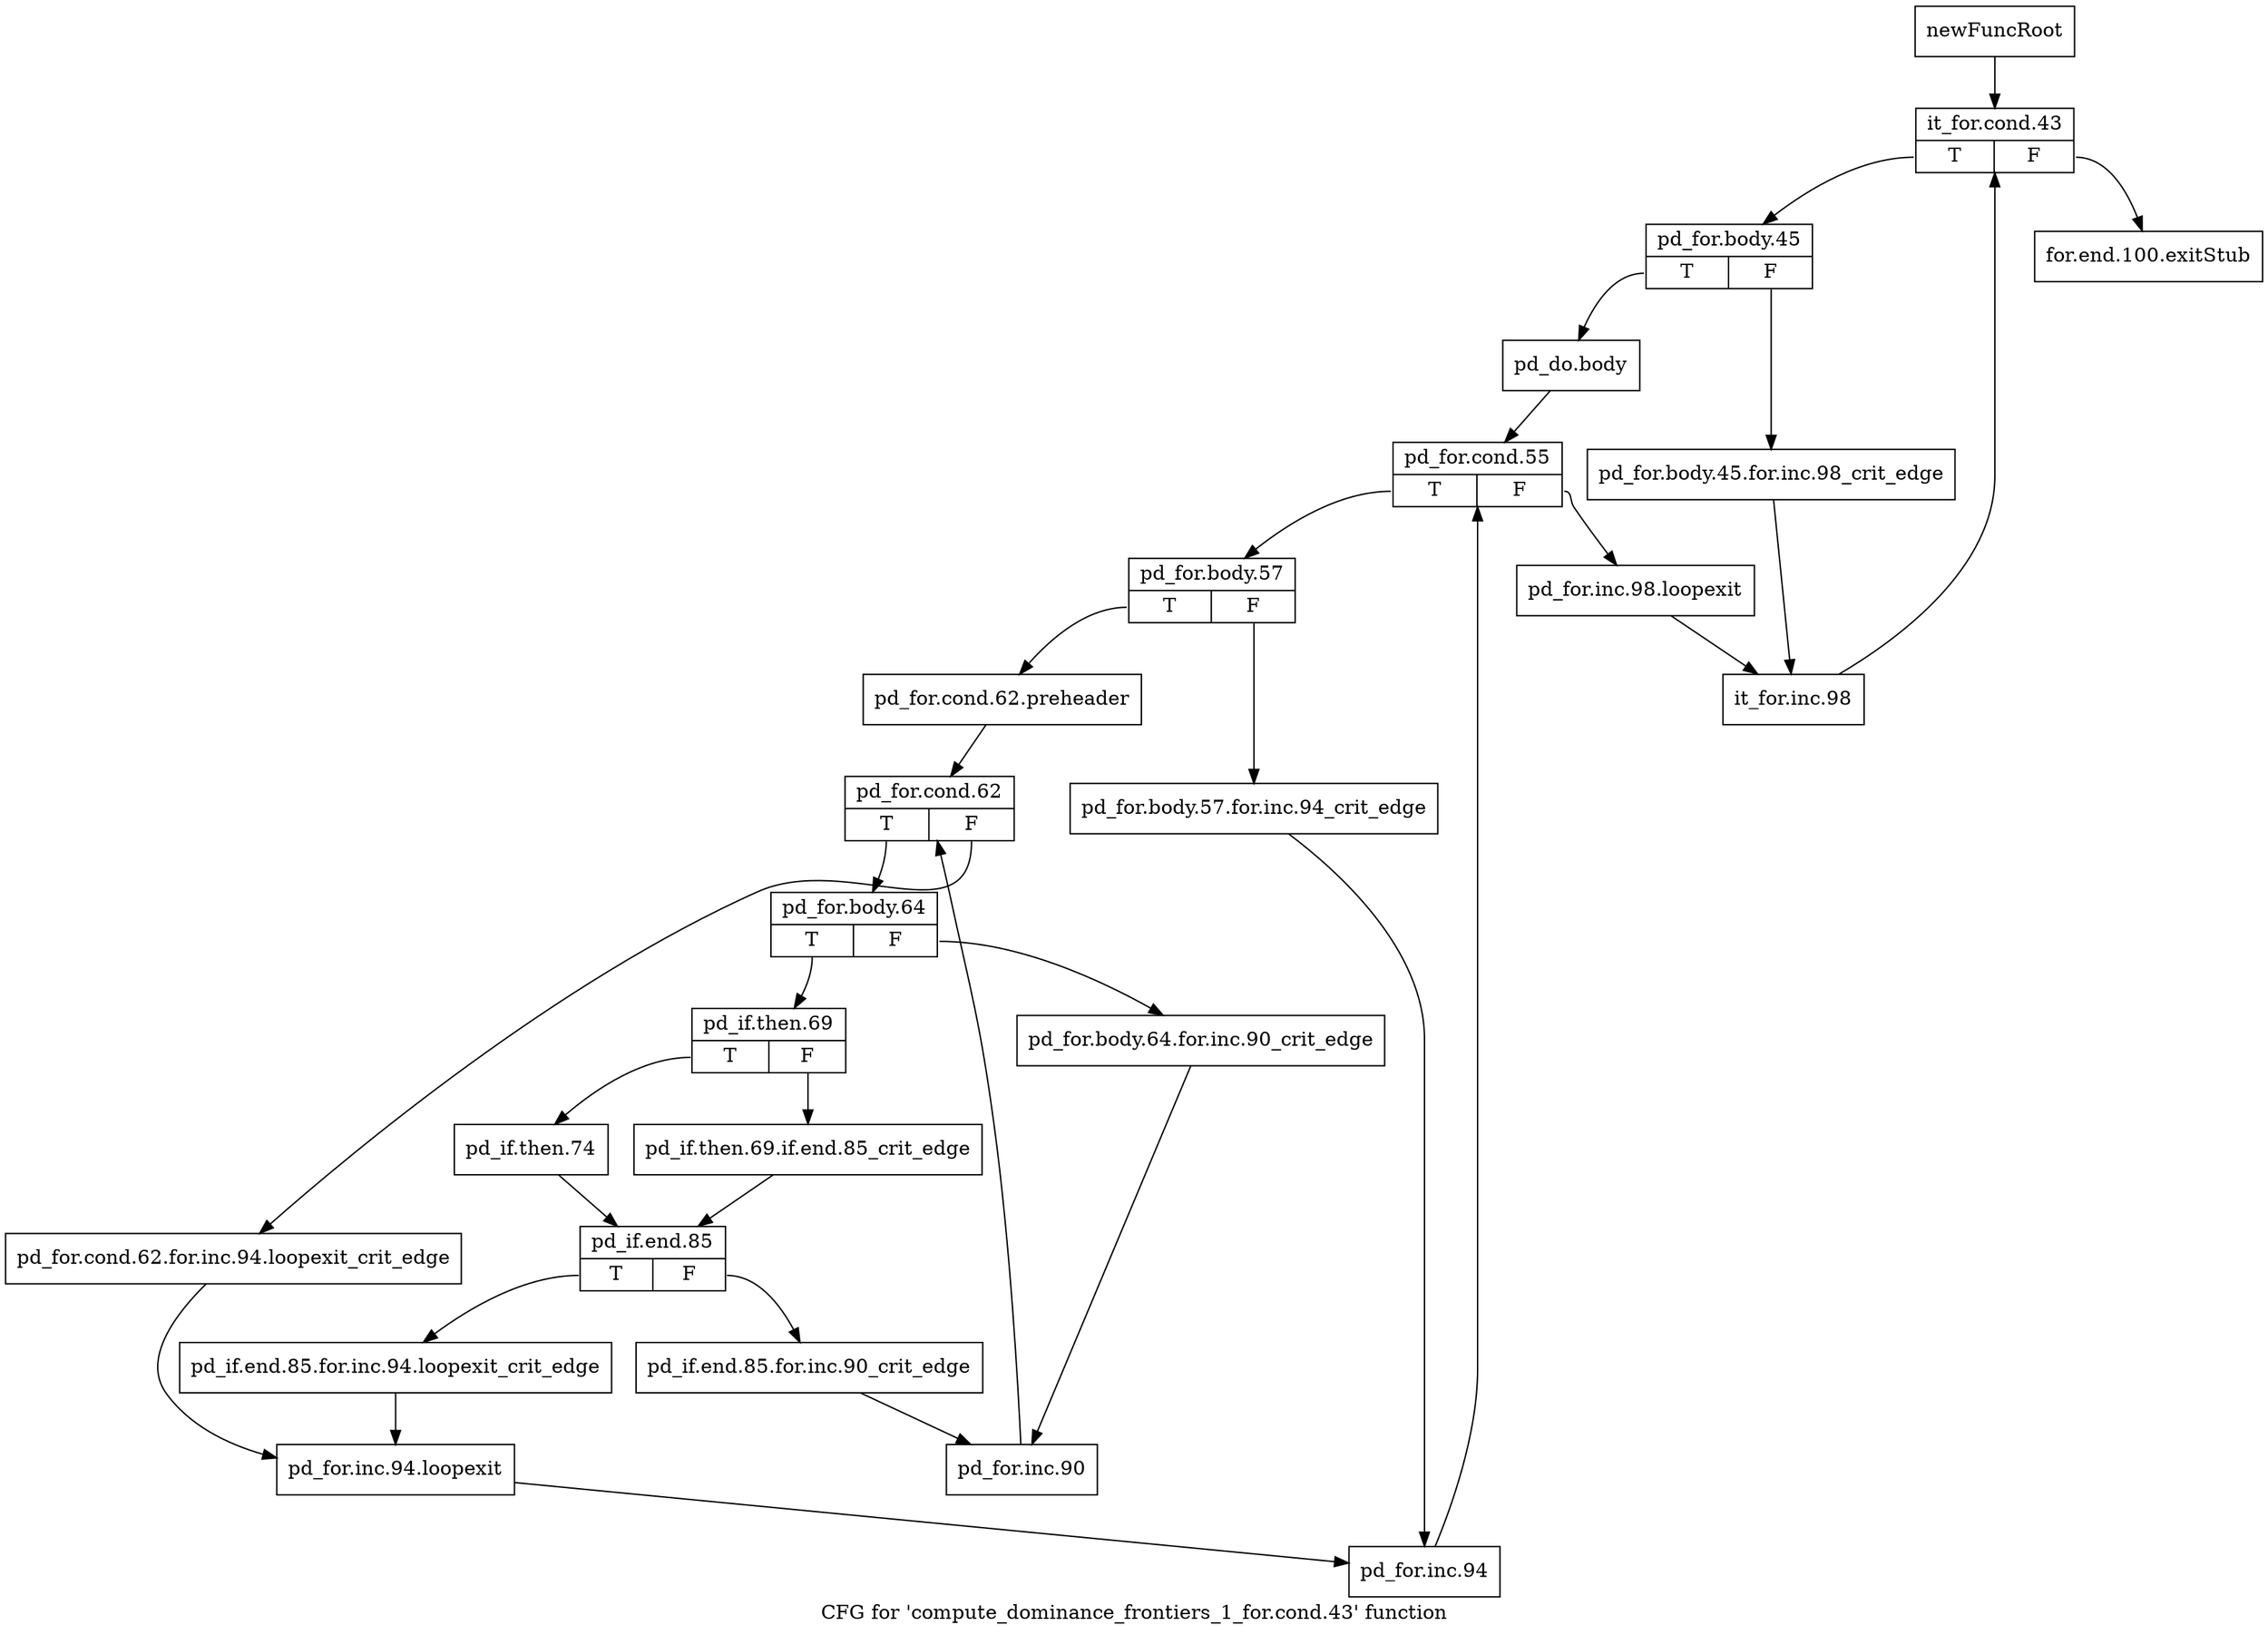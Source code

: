 digraph "CFG for 'compute_dominance_frontiers_1_for.cond.43' function" {
	label="CFG for 'compute_dominance_frontiers_1_for.cond.43' function";

	Node0xc2c69c0 [shape=record,label="{newFuncRoot}"];
	Node0xc2c69c0 -> Node0xc2c6a60;
	Node0xc2c6a10 [shape=record,label="{for.end.100.exitStub}"];
	Node0xc2c6a60 [shape=record,label="{it_for.cond.43|{<s0>T|<s1>F}}"];
	Node0xc2c6a60:s0 -> Node0xc2c6ab0;
	Node0xc2c6a60:s1 -> Node0xc2c6a10;
	Node0xc2c6ab0 [shape=record,label="{pd_for.body.45|{<s0>T|<s1>F}}"];
	Node0xc2c6ab0:s0 -> Node0xc2c6b50;
	Node0xc2c6ab0:s1 -> Node0xc2c6b00;
	Node0xc2c6b00 [shape=record,label="{pd_for.body.45.for.inc.98_crit_edge}"];
	Node0xc2c6b00 -> Node0xc2c6c40;
	Node0xc2c6b50 [shape=record,label="{pd_do.body}"];
	Node0xc2c6b50 -> Node0xc2c6ba0;
	Node0xc2c6ba0 [shape=record,label="{pd_for.cond.55|{<s0>T|<s1>F}}"];
	Node0xc2c6ba0:s0 -> Node0xc2c6c90;
	Node0xc2c6ba0:s1 -> Node0xc2c6bf0;
	Node0xc2c6bf0 [shape=record,label="{pd_for.inc.98.loopexit}"];
	Node0xc2c6bf0 -> Node0xc2c6c40;
	Node0xc2c6c40 [shape=record,label="{it_for.inc.98}"];
	Node0xc2c6c40 -> Node0xc2c6a60;
	Node0xc2c6c90 [shape=record,label="{pd_for.body.57|{<s0>T|<s1>F}}"];
	Node0xc2c6c90:s0 -> Node0xc2c6d30;
	Node0xc2c6c90:s1 -> Node0xc2c6ce0;
	Node0xc2c6ce0 [shape=record,label="{pd_for.body.57.for.inc.94_crit_edge}"];
	Node0xc2c6ce0 -> Node0xc2c7140;
	Node0xc2c6d30 [shape=record,label="{pd_for.cond.62.preheader}"];
	Node0xc2c6d30 -> Node0xc2c6d80;
	Node0xc2c6d80 [shape=record,label="{pd_for.cond.62|{<s0>T|<s1>F}}"];
	Node0xc2c6d80:s0 -> Node0xc2c6e20;
	Node0xc2c6d80:s1 -> Node0xc2c6dd0;
	Node0xc2c6dd0 [shape=record,label="{pd_for.cond.62.for.inc.94.loopexit_crit_edge}"];
	Node0xc2c6dd0 -> Node0xc2c70f0;
	Node0xc2c6e20 [shape=record,label="{pd_for.body.64|{<s0>T|<s1>F}}"];
	Node0xc2c6e20:s0 -> Node0xc2c6ec0;
	Node0xc2c6e20:s1 -> Node0xc2c6e70;
	Node0xc2c6e70 [shape=record,label="{pd_for.body.64.for.inc.90_crit_edge}"];
	Node0xc2c6e70 -> Node0xc2c7050;
	Node0xc2c6ec0 [shape=record,label="{pd_if.then.69|{<s0>T|<s1>F}}"];
	Node0xc2c6ec0:s0 -> Node0xc2c6f60;
	Node0xc2c6ec0:s1 -> Node0xc2c6f10;
	Node0xc2c6f10 [shape=record,label="{pd_if.then.69.if.end.85_crit_edge}"];
	Node0xc2c6f10 -> Node0xc2c6fb0;
	Node0xc2c6f60 [shape=record,label="{pd_if.then.74}"];
	Node0xc2c6f60 -> Node0xc2c6fb0;
	Node0xc2c6fb0 [shape=record,label="{pd_if.end.85|{<s0>T|<s1>F}}"];
	Node0xc2c6fb0:s0 -> Node0xc2c70a0;
	Node0xc2c6fb0:s1 -> Node0xc2c7000;
	Node0xc2c7000 [shape=record,label="{pd_if.end.85.for.inc.90_crit_edge}"];
	Node0xc2c7000 -> Node0xc2c7050;
	Node0xc2c7050 [shape=record,label="{pd_for.inc.90}"];
	Node0xc2c7050 -> Node0xc2c6d80;
	Node0xc2c70a0 [shape=record,label="{pd_if.end.85.for.inc.94.loopexit_crit_edge}"];
	Node0xc2c70a0 -> Node0xc2c70f0;
	Node0xc2c70f0 [shape=record,label="{pd_for.inc.94.loopexit}"];
	Node0xc2c70f0 -> Node0xc2c7140;
	Node0xc2c7140 [shape=record,label="{pd_for.inc.94}"];
	Node0xc2c7140 -> Node0xc2c6ba0;
}
